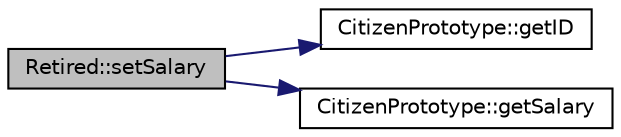 digraph "Retired::setSalary"
{
 // LATEX_PDF_SIZE
  edge [fontname="Helvetica",fontsize="10",labelfontname="Helvetica",labelfontsize="10"];
  node [fontname="Helvetica",fontsize="10",shape=record];
  rankdir="LR";
  Node1 [label="Retired::setSalary",height=0.2,width=0.4,color="black", fillcolor="grey75", style="filled", fontcolor="black",tooltip="Attempts to set salary (not supported for retired citizens)"];
  Node1 -> Node2 [color="midnightblue",fontsize="10",style="solid",fontname="Helvetica"];
  Node2 [label="CitizenPrototype::getID",height=0.2,width=0.4,color="black", fillcolor="white", style="filled",URL="$classCitizenPrototype.html#ab8fa7fb81a7e04c87bfed35b1724ba18",tooltip=" "];
  Node1 -> Node3 [color="midnightblue",fontsize="10",style="solid",fontname="Helvetica"];
  Node3 [label="CitizenPrototype::getSalary",height=0.2,width=0.4,color="black", fillcolor="white", style="filled",URL="$classCitizenPrototype.html#a24b50fd610cfd755341bbd3f43eb2c5c",tooltip=" "];
}
